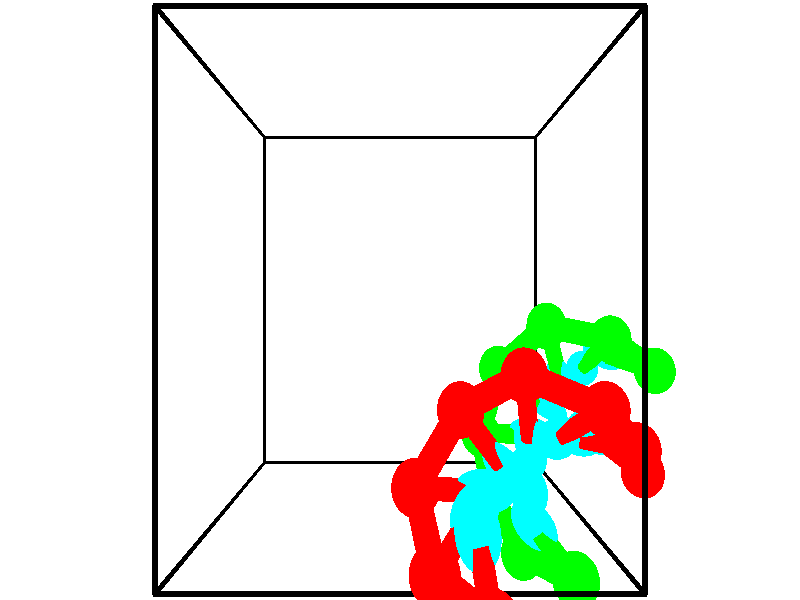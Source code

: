 // switches for output
#declare DRAW_BASES = 1; // possible values are 0, 1; only relevant for DNA ribbons
#declare DRAW_BASES_TYPE = 3; // possible values are 1, 2, 3; only relevant for DNA ribbons
#declare DRAW_FOG = 0; // set to 1 to enable fog

#include "colors.inc"

#include "transforms.inc"
background { rgb <1, 1, 1>}

#default {
   normal{
       ripples 0.25
       frequency 0.20
       turbulence 0.2
       lambda 5
   }
	finish {
		phong 0.1
		phong_size 40.
	}
}

// original window dimensions: 1024x640


// camera settings

camera {
	sky <-0, 1, 0>
	up <-0, 1, 0>
	right 1.6 * <1, 0, 0>
	location <2.5, 2.5, 11.1562>
	look_at <2.5, 2.5, 2.5>
	direction <0, 0, -8.6562>
	angle 67.0682
}


# declare cpy_camera_pos = <2.5, 2.5, 11.1562>;
# if (DRAW_FOG = 1)
fog {
	fog_type 2
	up vnormalize(cpy_camera_pos)
	color rgbt<1,1,1,0.3>
	distance 1e-5
	fog_alt 3e-3
	fog_offset 4
}
# end


// LIGHTS

# declare lum = 6;
global_settings {
	ambient_light rgb lum * <0.05, 0.05, 0.05>
	max_trace_level 15
}# declare cpy_direct_light_amount = 0.25;
light_source
{	1000 * <-1, -1, 1>,
	rgb lum * cpy_direct_light_amount
	parallel
}

light_source
{	1000 * <1, 1, -1>,
	rgb lum * cpy_direct_light_amount
	parallel
}

// strand 0

// nucleotide -1

// particle -1
sphere {
	<3.311468, 0.135170, 5.878951> 0.250000
	pigment { color rgbt <1,0,0,0> }
	no_shadow
}
cylinder {
	<3.231033, 0.524094, 5.926579>,  <3.182772, 0.757448, 5.955155>, 0.100000
	pigment { color rgbt <1,0,0,0> }
	no_shadow
}
cylinder {
	<3.231033, 0.524094, 5.926579>,  <3.311468, 0.135170, 5.878951>, 0.100000
	pigment { color rgbt <1,0,0,0> }
	no_shadow
}

// particle -1
sphere {
	<3.231033, 0.524094, 5.926579> 0.100000
	pigment { color rgbt <1,0,0,0> }
	no_shadow
}
sphere {
	0, 1
	scale<0.080000,0.200000,0.300000>
	matrix <-0.023771, 0.116673, -0.992886,
		-0.979285, -0.202486, -0.000349,
		-0.201087, 0.972310, 0.119070,
		3.170707, 0.815787, 5.962299>
	pigment { color rgbt <0,1,1,0> }
	no_shadow
}
cylinder {
	<2.832821, 0.297205, 5.364436>,  <3.311468, 0.135170, 5.878951>, 0.130000
	pigment { color rgbt <1,0,0,0> }
	no_shadow
}

// nucleotide -1

// particle -1
sphere {
	<2.832821, 0.297205, 5.364436> 0.250000
	pigment { color rgbt <1,0,0,0> }
	no_shadow
}
cylinder {
	<3.038708, 0.621330, 5.476479>,  <3.162240, 0.815805, 5.543704>, 0.100000
	pigment { color rgbt <1,0,0,0> }
	no_shadow
}
cylinder {
	<3.038708, 0.621330, 5.476479>,  <2.832821, 0.297205, 5.364436>, 0.100000
	pigment { color rgbt <1,0,0,0> }
	no_shadow
}

// particle -1
sphere {
	<3.038708, 0.621330, 5.476479> 0.100000
	pigment { color rgbt <1,0,0,0> }
	no_shadow
}
sphere {
	0, 1
	scale<0.080000,0.200000,0.300000>
	matrix <0.286962, 0.145040, -0.946898,
		-0.807911, 0.567764, -0.157875,
		0.514716, 0.810313, 0.280106,
		3.193123, 0.864424, 5.560511>
	pigment { color rgbt <0,1,1,0> }
	no_shadow
}
cylinder {
	<2.659483, 0.899773, 4.981552>,  <2.832821, 0.297205, 5.364436>, 0.130000
	pigment { color rgbt <1,0,0,0> }
	no_shadow
}

// nucleotide -1

// particle -1
sphere {
	<2.659483, 0.899773, 4.981552> 0.250000
	pigment { color rgbt <1,0,0,0> }
	no_shadow
}
cylinder {
	<3.046299, 0.907764, 5.083088>,  <3.278389, 0.912559, 5.144010>, 0.100000
	pigment { color rgbt <1,0,0,0> }
	no_shadow
}
cylinder {
	<3.046299, 0.907764, 5.083088>,  <2.659483, 0.899773, 4.981552>, 0.100000
	pigment { color rgbt <1,0,0,0> }
	no_shadow
}

// particle -1
sphere {
	<3.046299, 0.907764, 5.083088> 0.100000
	pigment { color rgbt <1,0,0,0> }
	no_shadow
}
sphere {
	0, 1
	scale<0.080000,0.200000,0.300000>
	matrix <0.242153, 0.236023, -0.941093,
		-0.078714, 0.971542, 0.223406,
		0.967040, 0.019979, 0.253840,
		3.336411, 0.913758, 5.159240>
	pigment { color rgbt <0,1,1,0> }
	no_shadow
}
cylinder {
	<3.141239, 1.533012, 4.776737>,  <2.659483, 0.899773, 4.981552>, 0.130000
	pigment { color rgbt <1,0,0,0> }
	no_shadow
}

// nucleotide -1

// particle -1
sphere {
	<3.141239, 1.533012, 4.776737> 0.250000
	pigment { color rgbt <1,0,0,0> }
	no_shadow
}
cylinder {
	<3.409050, 1.235897, 4.776638>,  <3.569737, 1.057628, 4.776578>, 0.100000
	pigment { color rgbt <1,0,0,0> }
	no_shadow
}
cylinder {
	<3.409050, 1.235897, 4.776638>,  <3.141239, 1.533012, 4.776737>, 0.100000
	pigment { color rgbt <1,0,0,0> }
	no_shadow
}

// particle -1
sphere {
	<3.409050, 1.235897, 4.776638> 0.100000
	pigment { color rgbt <1,0,0,0> }
	no_shadow
}
sphere {
	0, 1
	scale<0.080000,0.200000,0.300000>
	matrix <0.473890, 0.427409, -0.769903,
		0.571979, 0.515354, 0.638161,
		0.669528, -0.742787, -0.000248,
		3.609908, 1.013061, 4.776564>
	pigment { color rgbt <0,1,1,0> }
	no_shadow
}
cylinder {
	<3.832659, 1.825157, 4.679473>,  <3.141239, 1.533012, 4.776737>, 0.130000
	pigment { color rgbt <1,0,0,0> }
	no_shadow
}

// nucleotide -1

// particle -1
sphere {
	<3.832659, 1.825157, 4.679473> 0.250000
	pigment { color rgbt <1,0,0,0> }
	no_shadow
}
cylinder {
	<3.897243, 1.449635, 4.557770>,  <3.935994, 1.224321, 4.484748>, 0.100000
	pigment { color rgbt <1,0,0,0> }
	no_shadow
}
cylinder {
	<3.897243, 1.449635, 4.557770>,  <3.832659, 1.825157, 4.679473>, 0.100000
	pigment { color rgbt <1,0,0,0> }
	no_shadow
}

// particle -1
sphere {
	<3.897243, 1.449635, 4.557770> 0.100000
	pigment { color rgbt <1,0,0,0> }
	no_shadow
}
sphere {
	0, 1
	scale<0.080000,0.200000,0.300000>
	matrix <0.645352, 0.333689, -0.687148,
		0.746626, -0.085406, 0.659739,
		0.161461, -0.938807, -0.304258,
		3.945682, 1.167993, 4.466493>
	pigment { color rgbt <0,1,1,0> }
	no_shadow
}
cylinder {
	<4.682186, 1.531333, 4.746323>,  <3.832659, 1.825157, 4.679473>, 0.130000
	pigment { color rgbt <1,0,0,0> }
	no_shadow
}

// nucleotide -1

// particle -1
sphere {
	<4.682186, 1.531333, 4.746323> 0.250000
	pigment { color rgbt <1,0,0,0> }
	no_shadow
}
cylinder {
	<4.467175, 1.333797, 4.472919>,  <4.338168, 1.215276, 4.308877>, 0.100000
	pigment { color rgbt <1,0,0,0> }
	no_shadow
}
cylinder {
	<4.467175, 1.333797, 4.472919>,  <4.682186, 1.531333, 4.746323>, 0.100000
	pigment { color rgbt <1,0,0,0> }
	no_shadow
}

// particle -1
sphere {
	<4.467175, 1.333797, 4.472919> 0.100000
	pigment { color rgbt <1,0,0,0> }
	no_shadow
}
sphere {
	0, 1
	scale<0.080000,0.200000,0.300000>
	matrix <0.665420, 0.249472, -0.703548,
		0.517956, -0.832999, 0.194511,
		-0.537530, -0.493839, -0.683510,
		4.305916, 1.185646, 4.267867>
	pigment { color rgbt <0,1,1,0> }
	no_shadow
}
cylinder {
	<5.173798, 1.101078, 4.361353>,  <4.682186, 1.531333, 4.746323>, 0.130000
	pigment { color rgbt <1,0,0,0> }
	no_shadow
}

// nucleotide -1

// particle -1
sphere {
	<5.173798, 1.101078, 4.361353> 0.250000
	pigment { color rgbt <1,0,0,0> }
	no_shadow
}
cylinder {
	<4.852516, 1.114513, 4.123451>,  <4.659747, 1.122575, 3.980710>, 0.100000
	pigment { color rgbt <1,0,0,0> }
	no_shadow
}
cylinder {
	<4.852516, 1.114513, 4.123451>,  <5.173798, 1.101078, 4.361353>, 0.100000
	pigment { color rgbt <1,0,0,0> }
	no_shadow
}

// particle -1
sphere {
	<4.852516, 1.114513, 4.123451> 0.100000
	pigment { color rgbt <1,0,0,0> }
	no_shadow
}
sphere {
	0, 1
	scale<0.080000,0.200000,0.300000>
	matrix <0.562352, 0.372133, -0.738429,
		0.196525, -0.927572, -0.317788,
		-0.803205, 0.033589, -0.594755,
		4.611555, 1.124590, 3.945025>
	pigment { color rgbt <0,1,1,0> }
	no_shadow
}
cylinder {
	<5.448575, 0.748178, 3.817621>,  <5.173798, 1.101078, 4.361353>, 0.130000
	pigment { color rgbt <1,0,0,0> }
	no_shadow
}

// nucleotide -1

// particle -1
sphere {
	<5.448575, 0.748178, 3.817621> 0.250000
	pigment { color rgbt <1,0,0,0> }
	no_shadow
}
cylinder {
	<5.128532, 0.957672, 3.700638>,  <4.936507, 1.083369, 3.630448>, 0.100000
	pigment { color rgbt <1,0,0,0> }
	no_shadow
}
cylinder {
	<5.128532, 0.957672, 3.700638>,  <5.448575, 0.748178, 3.817621>, 0.100000
	pigment { color rgbt <1,0,0,0> }
	no_shadow
}

// particle -1
sphere {
	<5.128532, 0.957672, 3.700638> 0.100000
	pigment { color rgbt <1,0,0,0> }
	no_shadow
}
sphere {
	0, 1
	scale<0.080000,0.200000,0.300000>
	matrix <0.485835, 0.279813, -0.828051,
		-0.351846, -0.804615, -0.478329,
		-0.800105, 0.523735, -0.292459,
		4.888501, 1.114793, 3.612900>
	pigment { color rgbt <0,1,1,0> }
	no_shadow
}
// strand 1

// nucleotide -1

// particle -1
sphere {
	<5.796876, 1.736699, 3.340090> 0.250000
	pigment { color rgbt <0,1,0,0> }
	no_shadow
}
cylinder {
	<5.506025, 1.820457, 3.078575>,  <5.331514, 1.870712, 2.921666>, 0.100000
	pigment { color rgbt <0,1,0,0> }
	no_shadow
}
cylinder {
	<5.506025, 1.820457, 3.078575>,  <5.796876, 1.736699, 3.340090>, 0.100000
	pigment { color rgbt <0,1,0,0> }
	no_shadow
}

// particle -1
sphere {
	<5.506025, 1.820457, 3.078575> 0.100000
	pigment { color rgbt <0,1,0,0> }
	no_shadow
}
sphere {
	0, 1
	scale<0.080000,0.200000,0.300000>
	matrix <-0.654108, -0.500412, 0.567213,
		-0.208392, 0.840084, 0.500831,
		-0.727128, 0.209395, -0.653787,
		5.287887, 1.883276, 2.882439>
	pigment { color rgbt <0,1,1,0> }
	no_shadow
}
cylinder {
	<5.144815, 2.088549, 3.565287>,  <5.796876, 1.736699, 3.340090>, 0.130000
	pigment { color rgbt <0,1,0,0> }
	no_shadow
}

// nucleotide -1

// particle -1
sphere {
	<5.144815, 2.088549, 3.565287> 0.250000
	pigment { color rgbt <0,1,0,0> }
	no_shadow
}
cylinder {
	<5.038034, 1.881500, 3.240128>,  <4.973966, 1.757271, 3.045032>, 0.100000
	pigment { color rgbt <0,1,0,0> }
	no_shadow
}
cylinder {
	<5.038034, 1.881500, 3.240128>,  <5.144815, 2.088549, 3.565287>, 0.100000
	pigment { color rgbt <0,1,0,0> }
	no_shadow
}

// particle -1
sphere {
	<5.038034, 1.881500, 3.240128> 0.100000
	pigment { color rgbt <0,1,0,0> }
	no_shadow
}
sphere {
	0, 1
	scale<0.080000,0.200000,0.300000>
	matrix <-0.659727, -0.516717, 0.545676,
		-0.702493, 0.681961, -0.203551,
		-0.266951, -0.517622, -0.812899,
		4.957949, 1.726214, 2.996258>
	pigment { color rgbt <0,1,1,0> }
	no_shadow
}
cylinder {
	<4.379825, 2.221825, 3.400759>,  <5.144815, 2.088549, 3.565287>, 0.130000
	pigment { color rgbt <0,1,0,0> }
	no_shadow
}

// nucleotide -1

// particle -1
sphere {
	<4.379825, 2.221825, 3.400759> 0.250000
	pigment { color rgbt <0,1,0,0> }
	no_shadow
}
cylinder {
	<4.521123, 1.867760, 3.279629>,  <4.605902, 1.655321, 3.206950>, 0.100000
	pigment { color rgbt <0,1,0,0> }
	no_shadow
}
cylinder {
	<4.521123, 1.867760, 3.279629>,  <4.379825, 2.221825, 3.400759>, 0.100000
	pigment { color rgbt <0,1,0,0> }
	no_shadow
}

// particle -1
sphere {
	<4.521123, 1.867760, 3.279629> 0.100000
	pigment { color rgbt <0,1,0,0> }
	no_shadow
}
sphere {
	0, 1
	scale<0.080000,0.200000,0.300000>
	matrix <-0.605448, -0.463069, 0.647303,
		-0.713198, -0.045310, -0.699496,
		0.353244, -0.885164, -0.302827,
		4.627096, 1.602211, 3.188781>
	pigment { color rgbt <0,1,1,0> }
	no_shadow
}
cylinder {
	<3.796284, 1.746424, 3.186840>,  <4.379825, 2.221825, 3.400759>, 0.130000
	pigment { color rgbt <0,1,0,0> }
	no_shadow
}

// nucleotide -1

// particle -1
sphere {
	<3.796284, 1.746424, 3.186840> 0.250000
	pigment { color rgbt <0,1,0,0> }
	no_shadow
}
cylinder {
	<4.123240, 1.544678, 3.298187>,  <4.319414, 1.423630, 3.364995>, 0.100000
	pigment { color rgbt <0,1,0,0> }
	no_shadow
}
cylinder {
	<4.123240, 1.544678, 3.298187>,  <3.796284, 1.746424, 3.186840>, 0.100000
	pigment { color rgbt <0,1,0,0> }
	no_shadow
}

// particle -1
sphere {
	<4.123240, 1.544678, 3.298187> 0.100000
	pigment { color rgbt <0,1,0,0> }
	no_shadow
}
sphere {
	0, 1
	scale<0.080000,0.200000,0.300000>
	matrix <-0.550792, -0.542606, 0.634197,
		-0.168823, -0.671709, -0.721322,
		0.817390, -0.504366, 0.278368,
		4.368457, 1.393368, 3.381698>
	pigment { color rgbt <0,1,1,0> }
	no_shadow
}
cylinder {
	<3.555390, 1.039494, 3.240513>,  <3.796284, 1.746424, 3.186840>, 0.130000
	pigment { color rgbt <0,1,0,0> }
	no_shadow
}

// nucleotide -1

// particle -1
sphere {
	<3.555390, 1.039494, 3.240513> 0.250000
	pigment { color rgbt <0,1,0,0> }
	no_shadow
}
cylinder {
	<3.885362, 1.076797, 3.463509>,  <4.083345, 1.099179, 3.597306>, 0.100000
	pigment { color rgbt <0,1,0,0> }
	no_shadow
}
cylinder {
	<3.885362, 1.076797, 3.463509>,  <3.555390, 1.039494, 3.240513>, 0.100000
	pigment { color rgbt <0,1,0,0> }
	no_shadow
}

// particle -1
sphere {
	<3.885362, 1.076797, 3.463509> 0.100000
	pigment { color rgbt <0,1,0,0> }
	no_shadow
}
sphere {
	0, 1
	scale<0.080000,0.200000,0.300000>
	matrix <-0.483239, -0.395265, 0.781182,
		0.293207, -0.913821, -0.281000,
		0.824930, 0.093258, 0.557489,
		4.132841, 1.104775, 3.630755>
	pigment { color rgbt <0,1,1,0> }
	no_shadow
}
cylinder {
	<3.666369, 0.451061, 3.433321>,  <3.555390, 1.039494, 3.240513>, 0.130000
	pigment { color rgbt <0,1,0,0> }
	no_shadow
}

// nucleotide -1

// particle -1
sphere {
	<3.666369, 0.451061, 3.433321> 0.250000
	pigment { color rgbt <0,1,0,0> }
	no_shadow
}
cylinder {
	<3.866144, 0.677376, 3.695755>,  <3.986009, 0.813165, 3.853215>, 0.100000
	pigment { color rgbt <0,1,0,0> }
	no_shadow
}
cylinder {
	<3.866144, 0.677376, 3.695755>,  <3.666369, 0.451061, 3.433321>, 0.100000
	pigment { color rgbt <0,1,0,0> }
	no_shadow
}

// particle -1
sphere {
	<3.866144, 0.677376, 3.695755> 0.100000
	pigment { color rgbt <0,1,0,0> }
	no_shadow
}
sphere {
	0, 1
	scale<0.080000,0.200000,0.300000>
	matrix <-0.410694, -0.512179, 0.754323,
		0.762819, -0.646187, -0.023436,
		0.499437, 0.565787, 0.656085,
		4.015975, 0.847112, 3.892581>
	pigment { color rgbt <0,1,1,0> }
	no_shadow
}
cylinder {
	<3.952222, -0.009035, 3.994603>,  <3.666369, 0.451061, 3.433321>, 0.130000
	pigment { color rgbt <0,1,0,0> }
	no_shadow
}

// nucleotide -1

// particle -1
sphere {
	<3.952222, -0.009035, 3.994603> 0.250000
	pigment { color rgbt <0,1,0,0> }
	no_shadow
}
cylinder {
	<3.969192, 0.360031, 4.147907>,  <3.979373, 0.581471, 4.239890>, 0.100000
	pigment { color rgbt <0,1,0,0> }
	no_shadow
}
cylinder {
	<3.969192, 0.360031, 4.147907>,  <3.952222, -0.009035, 3.994603>, 0.100000
	pigment { color rgbt <0,1,0,0> }
	no_shadow
}

// particle -1
sphere {
	<3.969192, 0.360031, 4.147907> 0.100000
	pigment { color rgbt <0,1,0,0> }
	no_shadow
}
sphere {
	0, 1
	scale<0.080000,0.200000,0.300000>
	matrix <-0.291253, -0.355523, 0.888130,
		0.955705, -0.149303, 0.253647,
		0.042423, 0.922666, 0.383260,
		3.981918, 0.636831, 4.262885>
	pigment { color rgbt <0,1,1,0> }
	no_shadow
}
cylinder {
	<4.404683, -0.027932, 4.615734>,  <3.952222, -0.009035, 3.994603>, 0.130000
	pigment { color rgbt <0,1,0,0> }
	no_shadow
}

// nucleotide -1

// particle -1
sphere {
	<4.404683, -0.027932, 4.615734> 0.250000
	pigment { color rgbt <0,1,0,0> }
	no_shadow
}
cylinder {
	<4.137511, 0.266357, 4.660603>,  <3.977208, 0.442931, 4.687524>, 0.100000
	pigment { color rgbt <0,1,0,0> }
	no_shadow
}
cylinder {
	<4.137511, 0.266357, 4.660603>,  <4.404683, -0.027932, 4.615734>, 0.100000
	pigment { color rgbt <0,1,0,0> }
	no_shadow
}

// particle -1
sphere {
	<4.137511, 0.266357, 4.660603> 0.100000
	pigment { color rgbt <0,1,0,0> }
	no_shadow
}
sphere {
	0, 1
	scale<0.080000,0.200000,0.300000>
	matrix <-0.224406, -0.342808, 0.912209,
		0.709586, 0.584119, 0.394072,
		-0.667930, 0.735722, 0.112172,
		3.937132, 0.487074, 4.694254>
	pigment { color rgbt <0,1,1,0> }
	no_shadow
}
// box output
cylinder {
	<0.000000, 0.000000, 0.000000>,  <5.000000, 0.000000, 0.000000>, 0.025000
	pigment { color rgbt <0,0,0,0> }
	no_shadow
}
cylinder {
	<0.000000, 0.000000, 0.000000>,  <0.000000, 5.000000, 0.000000>, 0.025000
	pigment { color rgbt <0,0,0,0> }
	no_shadow
}
cylinder {
	<0.000000, 0.000000, 0.000000>,  <0.000000, 0.000000, 5.000000>, 0.025000
	pigment { color rgbt <0,0,0,0> }
	no_shadow
}
cylinder {
	<5.000000, 5.000000, 5.000000>,  <0.000000, 5.000000, 5.000000>, 0.025000
	pigment { color rgbt <0,0,0,0> }
	no_shadow
}
cylinder {
	<5.000000, 5.000000, 5.000000>,  <5.000000, 0.000000, 5.000000>, 0.025000
	pigment { color rgbt <0,0,0,0> }
	no_shadow
}
cylinder {
	<5.000000, 5.000000, 5.000000>,  <5.000000, 5.000000, 0.000000>, 0.025000
	pigment { color rgbt <0,0,0,0> }
	no_shadow
}
cylinder {
	<0.000000, 0.000000, 5.000000>,  <0.000000, 5.000000, 5.000000>, 0.025000
	pigment { color rgbt <0,0,0,0> }
	no_shadow
}
cylinder {
	<0.000000, 0.000000, 5.000000>,  <5.000000, 0.000000, 5.000000>, 0.025000
	pigment { color rgbt <0,0,0,0> }
	no_shadow
}
cylinder {
	<5.000000, 5.000000, 0.000000>,  <0.000000, 5.000000, 0.000000>, 0.025000
	pigment { color rgbt <0,0,0,0> }
	no_shadow
}
cylinder {
	<5.000000, 5.000000, 0.000000>,  <5.000000, 0.000000, 0.000000>, 0.025000
	pigment { color rgbt <0,0,0,0> }
	no_shadow
}
cylinder {
	<5.000000, 0.000000, 5.000000>,  <5.000000, 0.000000, 0.000000>, 0.025000
	pigment { color rgbt <0,0,0,0> }
	no_shadow
}
cylinder {
	<0.000000, 5.000000, 0.000000>,  <0.000000, 5.000000, 5.000000>, 0.025000
	pigment { color rgbt <0,0,0,0> }
	no_shadow
}
// end of box output
